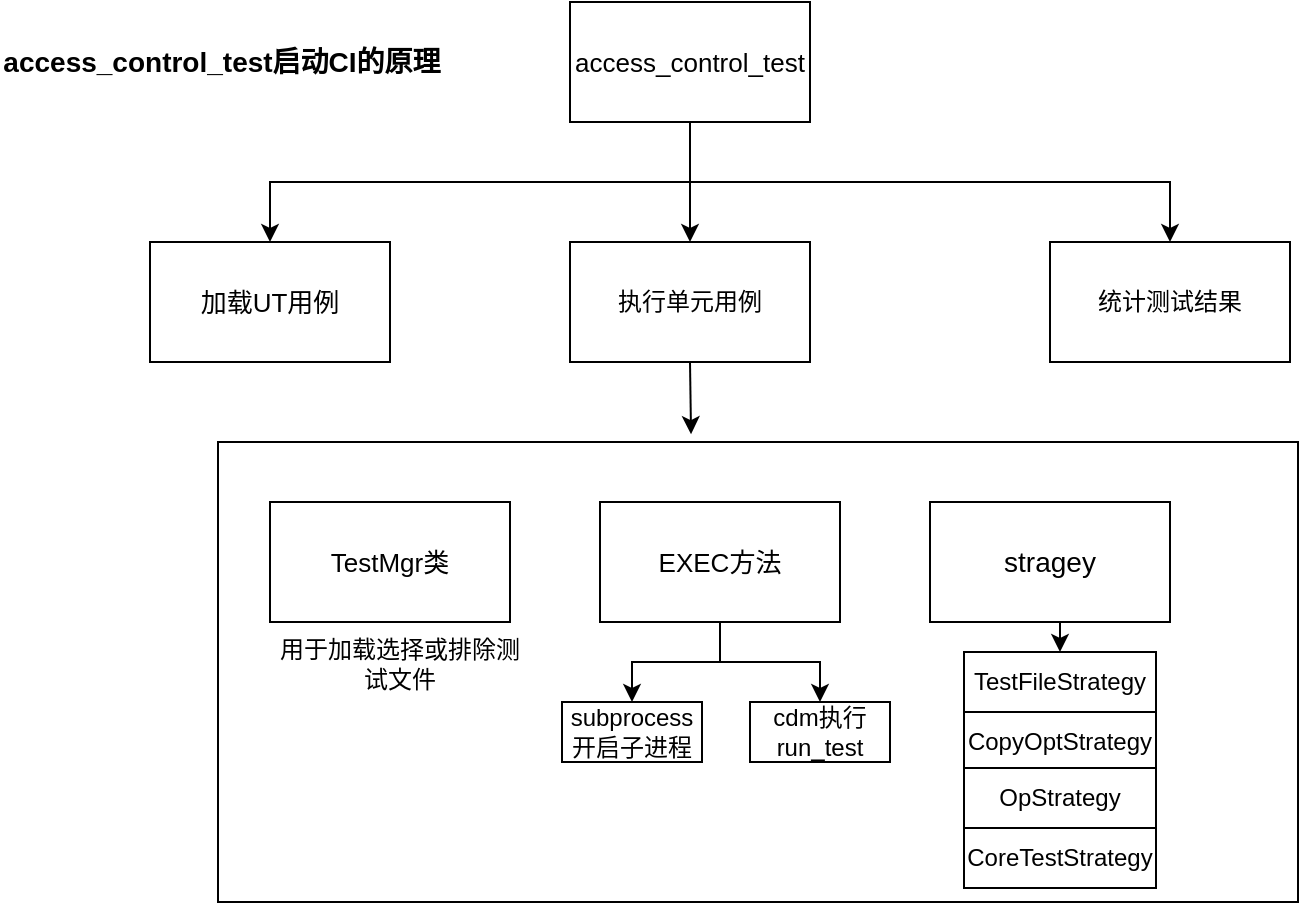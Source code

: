 <mxfile version="24.7.17">
  <diagram id="prtHgNgQTEPvFCAcTncT" name="Page-1">
    <mxGraphModel dx="1050" dy="541" grid="0" gridSize="10" guides="1" tooltips="1" connect="1" arrows="1" fold="1" page="1" pageScale="1" pageWidth="827" pageHeight="1169" math="0" shadow="0">
      <root>
        <mxCell id="0" />
        <mxCell id="1" parent="0" />
        <mxCell id="dxJAJ3mCgF3W-g2Vz3Aw-11" style="edgeStyle=orthogonalEdgeStyle;rounded=0;orthogonalLoop=1;jettySize=auto;html=1;exitX=0.5;exitY=1;exitDx=0;exitDy=0;entryX=0.5;entryY=0;entryDx=0;entryDy=0;" edge="1" parent="1" source="dxJAJ3mCgF3W-g2Vz3Aw-3" target="dxJAJ3mCgF3W-g2Vz3Aw-5">
          <mxGeometry relative="1" as="geometry" />
        </mxCell>
        <mxCell id="dxJAJ3mCgF3W-g2Vz3Aw-12" style="edgeStyle=orthogonalEdgeStyle;rounded=0;orthogonalLoop=1;jettySize=auto;html=1;exitX=0.5;exitY=1;exitDx=0;exitDy=0;entryX=0.5;entryY=0;entryDx=0;entryDy=0;" edge="1" parent="1" source="dxJAJ3mCgF3W-g2Vz3Aw-3" target="dxJAJ3mCgF3W-g2Vz3Aw-4">
          <mxGeometry relative="1" as="geometry" />
        </mxCell>
        <mxCell id="dxJAJ3mCgF3W-g2Vz3Aw-13" style="edgeStyle=orthogonalEdgeStyle;rounded=0;orthogonalLoop=1;jettySize=auto;html=1;exitX=0.5;exitY=1;exitDx=0;exitDy=0;entryX=0.5;entryY=0;entryDx=0;entryDy=0;" edge="1" parent="1" source="dxJAJ3mCgF3W-g2Vz3Aw-3" target="dxJAJ3mCgF3W-g2Vz3Aw-6">
          <mxGeometry relative="1" as="geometry" />
        </mxCell>
        <mxCell id="dxJAJ3mCgF3W-g2Vz3Aw-3" value="access_control_test" style="rounded=0;whiteSpace=wrap;html=1;fontSize=13;" vertex="1" parent="1">
          <mxGeometry x="320" y="80" width="120" height="60" as="geometry" />
        </mxCell>
        <mxCell id="dxJAJ3mCgF3W-g2Vz3Aw-4" value="&lt;div style=&quot;line-height: 19px;&quot;&gt;&lt;span style=&quot;font-size: 13px;&quot;&gt;加载UT用例&lt;/span&gt;&lt;/div&gt;" style="rounded=0;whiteSpace=wrap;html=1;" vertex="1" parent="1">
          <mxGeometry x="110" y="200" width="120" height="60" as="geometry" />
        </mxCell>
        <mxCell id="dxJAJ3mCgF3W-g2Vz3Aw-5" value="执行单元用例" style="rounded=0;whiteSpace=wrap;html=1;" vertex="1" parent="1">
          <mxGeometry x="320" y="200" width="120" height="60" as="geometry" />
        </mxCell>
        <mxCell id="dxJAJ3mCgF3W-g2Vz3Aw-6" value="统计测试结果" style="rounded=0;whiteSpace=wrap;html=1;" vertex="1" parent="1">
          <mxGeometry x="560" y="200" width="120" height="60" as="geometry" />
        </mxCell>
        <mxCell id="dxJAJ3mCgF3W-g2Vz3Aw-10" value="" style="rounded=0;whiteSpace=wrap;html=1;" vertex="1" parent="1">
          <mxGeometry x="144" y="300" width="540" height="230" as="geometry" />
        </mxCell>
        <mxCell id="dxJAJ3mCgF3W-g2Vz3Aw-14" style="edgeStyle=orthogonalEdgeStyle;rounded=0;orthogonalLoop=1;jettySize=auto;html=1;exitX=0.5;exitY=1;exitDx=0;exitDy=0;entryX=0.438;entryY=-0.017;entryDx=0;entryDy=0;entryPerimeter=0;" edge="1" parent="1" source="dxJAJ3mCgF3W-g2Vz3Aw-5" target="dxJAJ3mCgF3W-g2Vz3Aw-10">
          <mxGeometry relative="1" as="geometry" />
        </mxCell>
        <mxCell id="dxJAJ3mCgF3W-g2Vz3Aw-15" value="TestMgr类" style="rounded=0;whiteSpace=wrap;html=1;fontSize=13;" vertex="1" parent="1">
          <mxGeometry x="170" y="330" width="120" height="60" as="geometry" />
        </mxCell>
        <mxCell id="dxJAJ3mCgF3W-g2Vz3Aw-22" style="edgeStyle=orthogonalEdgeStyle;rounded=0;orthogonalLoop=1;jettySize=auto;html=1;exitX=0.5;exitY=1;exitDx=0;exitDy=0;entryX=0.5;entryY=0;entryDx=0;entryDy=0;" edge="1" parent="1" source="dxJAJ3mCgF3W-g2Vz3Aw-16" target="dxJAJ3mCgF3W-g2Vz3Aw-20">
          <mxGeometry relative="1" as="geometry" />
        </mxCell>
        <mxCell id="dxJAJ3mCgF3W-g2Vz3Aw-23" style="edgeStyle=orthogonalEdgeStyle;rounded=0;orthogonalLoop=1;jettySize=auto;html=1;exitX=0.5;exitY=1;exitDx=0;exitDy=0;entryX=0.5;entryY=0;entryDx=0;entryDy=0;" edge="1" parent="1" source="dxJAJ3mCgF3W-g2Vz3Aw-16" target="dxJAJ3mCgF3W-g2Vz3Aw-21">
          <mxGeometry relative="1" as="geometry" />
        </mxCell>
        <mxCell id="dxJAJ3mCgF3W-g2Vz3Aw-16" value="EXEC方法" style="rounded=0;whiteSpace=wrap;html=1;fontSize=13;" vertex="1" parent="1">
          <mxGeometry x="335" y="330" width="120" height="60" as="geometry" />
        </mxCell>
        <mxCell id="dxJAJ3mCgF3W-g2Vz3Aw-34" style="edgeStyle=orthogonalEdgeStyle;rounded=0;orthogonalLoop=1;jettySize=auto;html=1;exitX=0.5;exitY=1;exitDx=0;exitDy=0;entryX=0.5;entryY=0;entryDx=0;entryDy=0;" edge="1" parent="1" source="dxJAJ3mCgF3W-g2Vz3Aw-17" target="dxJAJ3mCgF3W-g2Vz3Aw-25">
          <mxGeometry relative="1" as="geometry" />
        </mxCell>
        <mxCell id="dxJAJ3mCgF3W-g2Vz3Aw-17" value="stragey" style="rounded=0;whiteSpace=wrap;html=1;fontSize=14;" vertex="1" parent="1">
          <mxGeometry x="500" y="330" width="120" height="60" as="geometry" />
        </mxCell>
        <mxCell id="dxJAJ3mCgF3W-g2Vz3Aw-19" value="用于加载选择或排除测试文件" style="text;strokeColor=none;align=center;fillColor=none;html=1;verticalAlign=middle;whiteSpace=wrap;rounded=0;" vertex="1" parent="1">
          <mxGeometry x="170" y="396" width="130" height="30" as="geometry" />
        </mxCell>
        <mxCell id="dxJAJ3mCgF3W-g2Vz3Aw-20" value="subprocess开启子进程" style="rounded=0;whiteSpace=wrap;html=1;" vertex="1" parent="1">
          <mxGeometry x="316" y="430" width="70" height="30" as="geometry" />
        </mxCell>
        <mxCell id="dxJAJ3mCgF3W-g2Vz3Aw-21" value="cdm执行run_test" style="rounded=0;whiteSpace=wrap;html=1;" vertex="1" parent="1">
          <mxGeometry x="410" y="430" width="70" height="30" as="geometry" />
        </mxCell>
        <mxCell id="dxJAJ3mCgF3W-g2Vz3Aw-25" value="&lt;div style=&quot;line-height: 19px;&quot;&gt;TestFileStrategy&lt;/div&gt;" style="rounded=0;whiteSpace=wrap;html=1;" vertex="1" parent="1">
          <mxGeometry x="517" y="405" width="96" height="30" as="geometry" />
        </mxCell>
        <mxCell id="dxJAJ3mCgF3W-g2Vz3Aw-28" value="&lt;div style=&quot;line-height: 19px;&quot;&gt;&lt;div style=&quot;line-height: 19px;&quot;&gt;&lt;div style=&quot;line-height: 19px;&quot;&gt;CopyOptStrategy&lt;/div&gt;&lt;/div&gt;&lt;/div&gt;" style="rounded=0;whiteSpace=wrap;html=1;" vertex="1" parent="1">
          <mxGeometry x="517" y="435" width="96" height="30" as="geometry" />
        </mxCell>
        <mxCell id="dxJAJ3mCgF3W-g2Vz3Aw-31" value="&lt;div style=&quot;line-height: 19px;&quot;&gt;&lt;div style=&quot;line-height: 19px;&quot;&gt;&lt;div style=&quot;line-height: 19px;&quot;&gt;&lt;div style=&quot;line-height: 19px;&quot;&gt;OpStrategy&lt;/div&gt;&lt;/div&gt;&lt;/div&gt;&lt;/div&gt;" style="rounded=0;whiteSpace=wrap;html=1;" vertex="1" parent="1">
          <mxGeometry x="517" y="463" width="96" height="30" as="geometry" />
        </mxCell>
        <mxCell id="dxJAJ3mCgF3W-g2Vz3Aw-32" value="&lt;div style=&quot;line-height: 19px;&quot;&gt;&lt;div style=&quot;line-height: 19px;&quot;&gt;&lt;div style=&quot;line-height: 19px;&quot;&gt;&lt;div style=&quot;line-height: 19px;&quot;&gt;CoreTestStrategy&lt;/div&gt;&lt;/div&gt;&lt;/div&gt;&lt;/div&gt;" style="rounded=0;whiteSpace=wrap;html=1;" vertex="1" parent="1">
          <mxGeometry x="517" y="493" width="96" height="30" as="geometry" />
        </mxCell>
        <mxCell id="dxJAJ3mCgF3W-g2Vz3Aw-35" value="&lt;span style=&quot;font-size: 14px;&quot;&gt;access_control_test启动CI的原理&lt;/span&gt;" style="text;strokeColor=none;align=center;fillColor=none;html=1;verticalAlign=middle;whiteSpace=wrap;rounded=0;fontStyle=1;fontSize=14;" vertex="1" parent="1">
          <mxGeometry x="35" y="95" width="222" height="30" as="geometry" />
        </mxCell>
      </root>
    </mxGraphModel>
  </diagram>
</mxfile>

